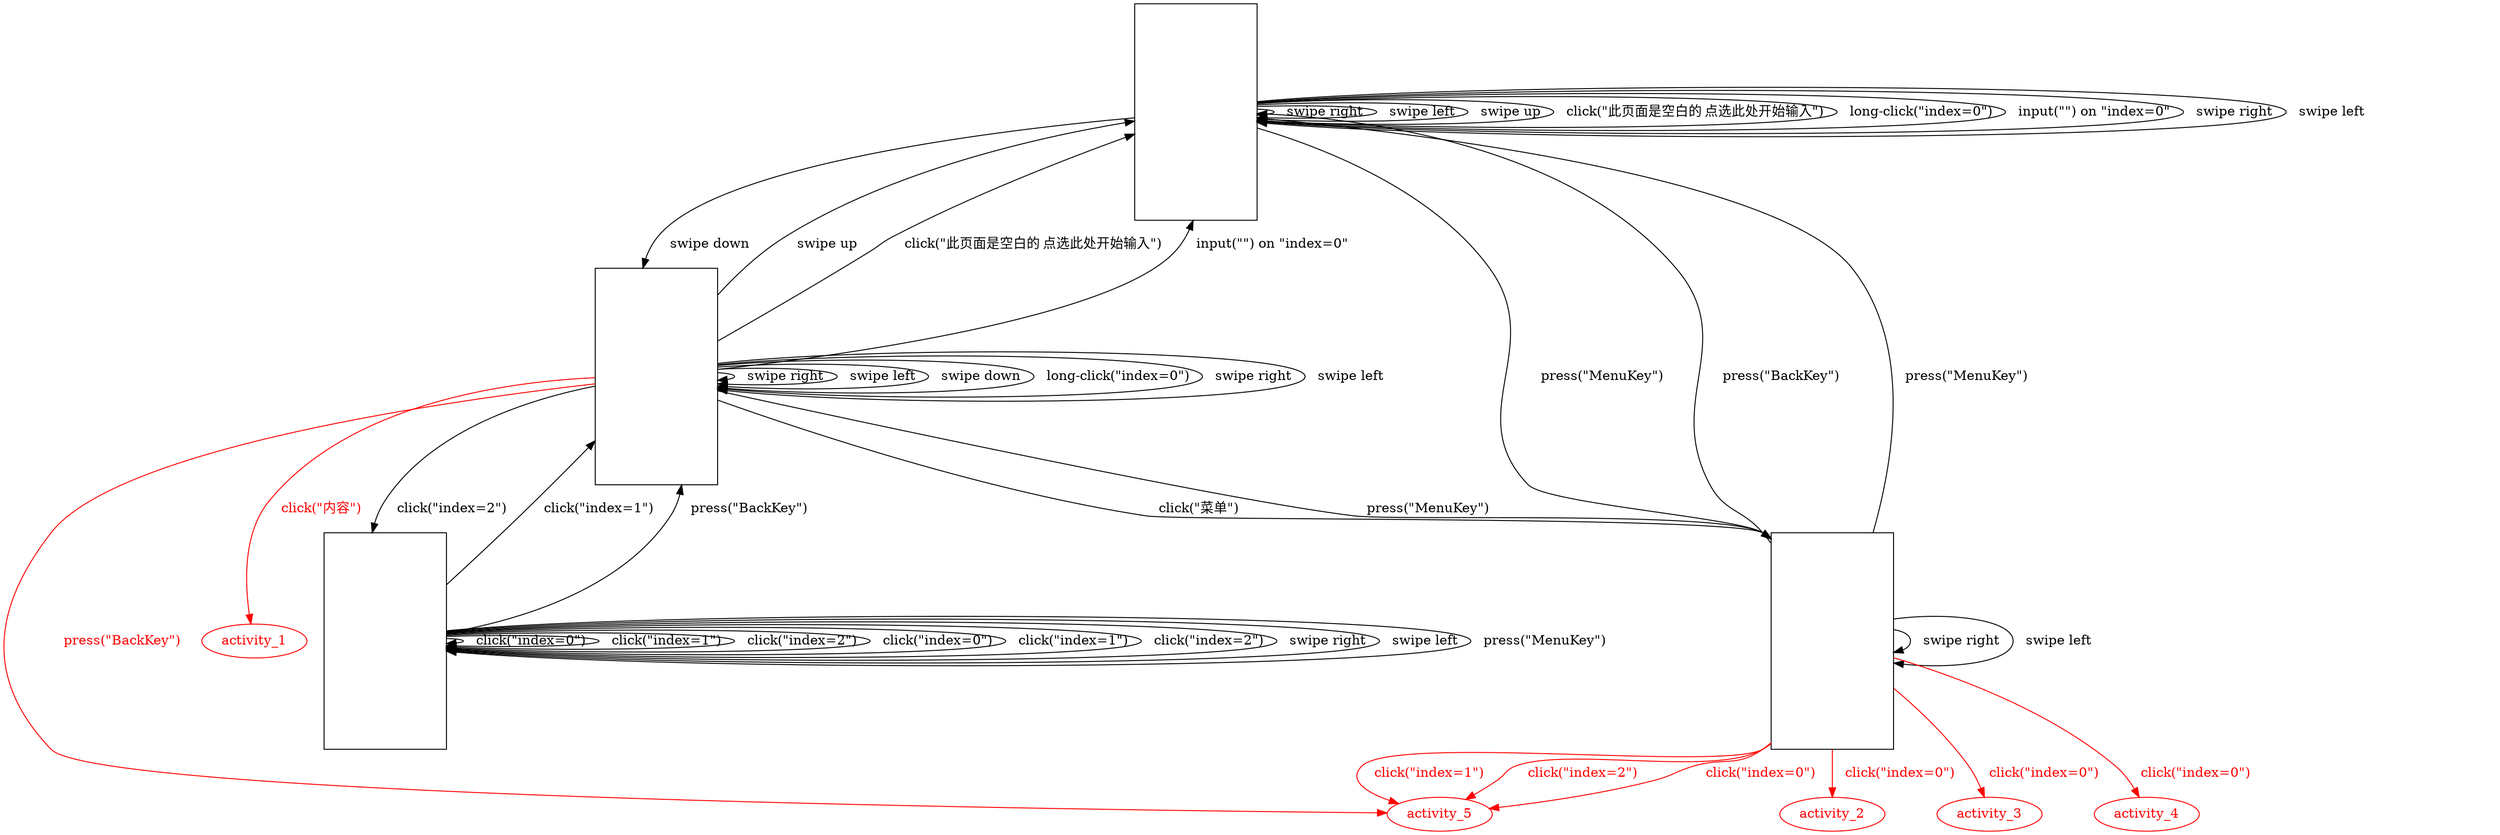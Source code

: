 digraph activity_0{
imagepath="C:\Users\Roger\Desktop\workspace\AndroidCrawler\gui_pages\20150512_113152";
state_0[label="",shape=box,fixedsize=true,width=1.8,height=3.2,image="0.png",URL="0.png"];
state_3[label="",shape=box,fixedsize=true,width=1.8,height=3.2,image="3.png",URL="3.png"];
state_9[label="",shape=box,fixedsize=true,width=1.8,height=3.2,image="9.png",URL="9.png"];
state_28[label="",shape=box,fixedsize=true,width=1.8,height=3.2,image="28.png",URL="28.png"];
state_0 -> state_0 [label = "   swipe right   "];
state_0 -> state_0 [label = "   swipe left   "];
state_0 -> state_3 [label = "   swipe down   "];
state_0 -> state_0 [label = "   swipe up   "];
state_0 -> state_0 [label = "   click(\"此页面是空白的 点选此处开始输入\")   "];
state_0 -> state_0 [label = "   long-click(\"index=0\")   "];
state_0 -> state_0 [label = "   input(\"\") on \"index=0\"   "];
state_0 -> state_0 [label = "   swipe right   "];
state_0 -> state_0 [label = "   swipe left   "];
state_0 -> state_28 [label = "   press(\"MenuKey\")   "];
state_3 -> state_3 [label = "   swipe right   "];
state_3 -> state_3 [label = "   swipe left   "];
state_3 -> state_3 [label = "   swipe down   "];
state_3 -> state_0 [label = "   swipe up   "];
state_3 -> state_9 [label = "   click(\"index=2\")   "];
state_3 -> state_28 [label = "   click(\"菜单\")   "];
state_3 -> state_0 [label = "   click(\"此页面是空白的 点选此处开始输入\")   "];
state_3 -> state_3 [label = "   long-click(\"index=0\")   "];
state_3 -> state_0 [label = "   input(\"\") on \"index=0\"   "];
state_3 -> state_3 [label = "   swipe right   "];
state_3 -> state_3 [label = "   swipe left   "];
activity_5 [fontcolor = red,color = red];
state_3 -> activity_5 [label = "   press(\"BackKey\")   ",fontcolor = red,color = red];
state_3 -> state_28 [label = "   press(\"MenuKey\")   "];
activity_1 [fontcolor = red,color = red];
state_3 -> activity_1 [label = "   click(\"内容\")   ",fontcolor = red,color = red];
state_9 -> state_3 [label = "   click(\"index=1\")   "];
state_9 -> state_9 [label = "   click(\"index=0\")   "];
state_9 -> state_9 [label = "   click(\"index=1\")   "];
state_9 -> state_9 [label = "   click(\"index=2\")   "];
state_9 -> state_9 [label = "   click(\"index=0\")   "];
state_9 -> state_9 [label = "   click(\"index=1\")   "];
state_9 -> state_9 [label = "   click(\"index=2\")   "];
state_9 -> state_9 [label = "   swipe right   "];
state_9 -> state_9 [label = "   swipe left   "];
state_9 -> state_3 [label = "   press(\"BackKey\")   "];
state_9 -> state_9 [label = "   press(\"MenuKey\")   "];
activity_5 [fontcolor = red,color = red];
state_28 -> activity_5 [label = "   click(\"index=0\")   ",fontcolor = red,color = red];
activity_5 [fontcolor = red,color = red];
state_28 -> activity_5 [label = "   click(\"index=1\")   ",fontcolor = red,color = red];
activity_5 [fontcolor = red,color = red];
state_28 -> activity_5 [label = "   click(\"index=2\")   ",fontcolor = red,color = red];
state_28 -> state_28 [label = "   swipe right   "];
state_28 -> state_28 [label = "   swipe left   "];
state_28 -> state_0 [label = "   press(\"BackKey\")   "];
state_28 -> state_0 [label = "   press(\"MenuKey\")   "];
activity_2 [fontcolor = red,color = red];
state_28 -> activity_2 [label = "   click(\"index=0\")   ",fontcolor = red,color = red];
activity_3 [fontcolor = red,color = red];
state_28 -> activity_3 [label = "   click(\"index=0\")   ",fontcolor = red,color = red];
activity_4 [fontcolor = red,color = red];
state_28 -> activity_4 [label = "   click(\"index=0\")   ",fontcolor = red,color = red];
}
